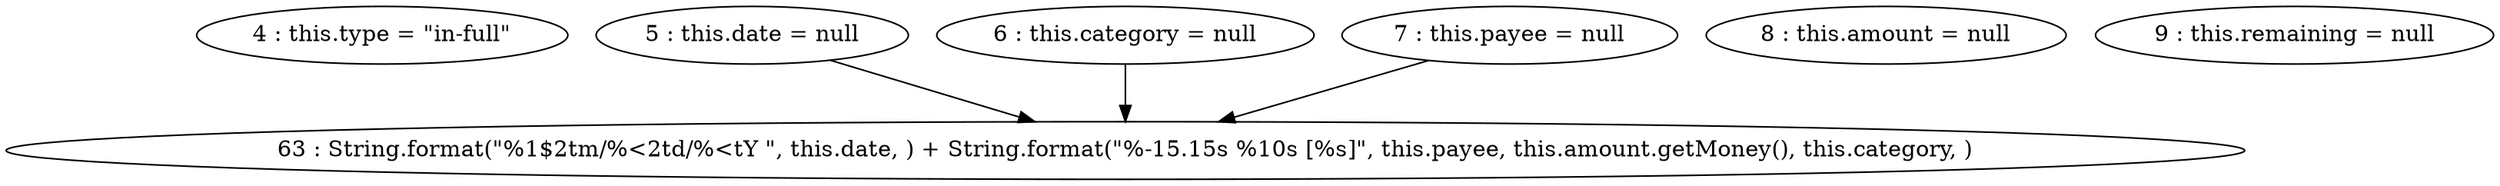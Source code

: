 digraph G {
"4 : this.type = \"in-full\""
"5 : this.date = null"
"5 : this.date = null" -> "63 : String.format(\"%1$2tm/%<2td/%<tY \", this.date, ) + String.format(\"%-15.15s %10s [%s]\", this.payee, this.amount.getMoney(), this.category, )"
"6 : this.category = null"
"6 : this.category = null" -> "63 : String.format(\"%1$2tm/%<2td/%<tY \", this.date, ) + String.format(\"%-15.15s %10s [%s]\", this.payee, this.amount.getMoney(), this.category, )"
"7 : this.payee = null"
"7 : this.payee = null" -> "63 : String.format(\"%1$2tm/%<2td/%<tY \", this.date, ) + String.format(\"%-15.15s %10s [%s]\", this.payee, this.amount.getMoney(), this.category, )"
"8 : this.amount = null"
"9 : this.remaining = null"
"63 : String.format(\"%1$2tm/%<2td/%<tY \", this.date, ) + String.format(\"%-15.15s %10s [%s]\", this.payee, this.amount.getMoney(), this.category, )"
}